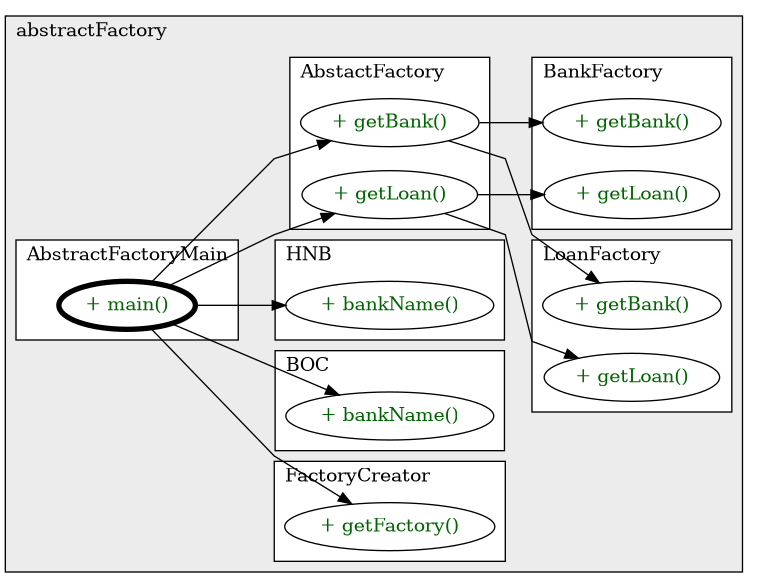 @startuml

/' diagram meta data start
config=CallConfiguration;
{
  "rootMethod": "abstractFactory.AbstractFactoryMain#main(String[])",
  "projectClassification": {
    "searchMode": "OpenProject", // OpenProject, AllProjects
    "includedProjects": "",
    "pathEndKeywords": "*.impl",
    "isClientPath": "",
    "isClientName": "",
    "isTestPath": "",
    "isTestName": "",
    "isMappingPath": "",
    "isMappingName": "",
    "isDataAccessPath": "",
    "isDataAccessName": "",
    "isDataStructurePath": "",
    "isDataStructureName": "",
    "isInterfaceStructuresPath": "",
    "isInterfaceStructuresName": "",
    "isEntryPointPath": "",
    "isEntryPointName": "",
    "treatFinalFieldsAsMandatory": false
  },
  "graphRestriction": {
    "classPackageExcludeFilter": "",
    "classPackageIncludeFilter": "",
    "classNameExcludeFilter": "",
    "classNameIncludeFilter": "",
    "methodNameExcludeFilter": "",
    "methodNameIncludeFilter": "",
    "removeByInheritance": "", // inheritance/annotation based filtering is done in a second step
    "removeByAnnotation": "",
    "removeByClassPackage": "", // cleanup the graph after inheritance/annotation based filtering is done
    "removeByClassName": "",
    "cutMappings": false,
    "cutEnum": true,
    "cutTests": true,
    "cutClient": true,
    "cutDataAccess": true,
    "cutInterfaceStructures": true,
    "cutDataStructures": true,
    "cutGetterAndSetter": true,
    "cutConstructors": true
  },
  "graphTraversal": {
    "forwardDepth": 3,
    "backwardDepth": 3,
    "classPackageExcludeFilter": "",
    "classPackageIncludeFilter": "",
    "classNameExcludeFilter": "",
    "classNameIncludeFilter": "",
    "methodNameExcludeFilter": "",
    "methodNameIncludeFilter": "",
    "hideMappings": false,
    "hideDataStructures": false,
    "hidePrivateMethods": true,
    "hideInterfaceCalls": true, // indirection: implementation -> interface (is hidden) -> implementation
    "onlyShowApplicationEntryPoints": false, // root node is included
    "useMethodCallsForStructureDiagram": "ForwardOnly" // ForwardOnly, BothDirections, No
  },
  "details": {
    "aggregation": "GroupByClass", // ByClass, GroupByClass, None
    "showMethodParametersTypes": false,
    "showMethodParametersNames": false,
    "showMethodReturnType": false,
    "showPackageLevels": 2,
    "showCallOrder": false,
    "edgeMode": "MethodsOnly", // TypesOnly, MethodsOnly, TypesAndMethods, MethodsAndDirectTypeUsage
    "showDetailedClassStructure": false
  },
  "rootClass": "abstractFactory.AbstractFactoryMain",
  "extensionCallbackMethod": "" // qualified.class.name#methodName - signature: public static String method(String)
}
diagram meta data end '/



digraph g {
    rankdir="LR"
    splines=polyline
    

'nodes 
subgraph cluster_1934373240 { 
   	label=abstractFactory
	labeljust=l
	fillcolor="#ececec"
	style=filled
   
   subgraph cluster_1065962459 { 
   	label=AbstractFactoryMain
	labeljust=l
	fillcolor=white
	style=filled
   
   AbstractFactoryMain1934373240XXXmain1859653459[
	label="+ main()"
	style=filled
	fillcolor=white
	tooltip="AbstractFactoryMain

null"
	penwidth=4
	fontcolor=darkgreen
];
} 

subgraph cluster_1303987192 { 
   	label=FactoryCreator
	labeljust=l
	fillcolor=white
	style=filled
   
   FactoryCreator1934373240XXXgetFactory1808118735[
	label="+ getFactory()"
	style=filled
	fillcolor=white
	tooltip="FactoryCreator

null"
	fontcolor=darkgreen
];
} 

subgraph cluster_1316604044 { 
   	label=LoanFactory
	labeljust=l
	fillcolor=white
	style=filled
   
   LoanFactory1934373240XXXgetBank1808118735[
	label="+ getBank()"
	style=filled
	fillcolor=white
	tooltip="LoanFactory

null"
	fontcolor=darkgreen
];

LoanFactory1934373240XXXgetLoan1799740042[
	label="+ getLoan()"
	style=filled
	fillcolor=white
	tooltip="LoanFactory

null"
	fontcolor=darkgreen
];
} 

subgraph cluster_1504654640 { 
   	label=BOC
	labeljust=l
	fillcolor=white
	style=filled
   
   BOC1934373240XXXbankName0[
	label="+ bankName()"
	style=filled
	fillcolor=white
	tooltip="BOC

null"
	fontcolor=darkgreen
];
} 

subgraph cluster_1504660374 { 
   	label=HNB
	labeljust=l
	fillcolor=white
	style=filled
   
   HNB1934373240XXXbankName0[
	label="+ bankName()"
	style=filled
	fillcolor=white
	tooltip="HNB

null"
	fontcolor=darkgreen
];
} 

subgraph cluster_549406752 { 
   	label=AbstactFactory
	labeljust=l
	fillcolor=white
	style=filled
   
   AbstactFactory1934373240XXXgetBank1808118735[
	label="+ getBank()"
	style=filled
	fillcolor=white
	tooltip="AbstactFactory

null"
	fontcolor=darkgreen
];

AbstactFactory1934373240XXXgetLoan1799740042[
	label="+ getLoan()"
	style=filled
	fillcolor=white
	tooltip="AbstactFactory

null"
	fontcolor=darkgreen
];
} 

subgraph cluster_731305816 { 
   	label=BankFactory
	labeljust=l
	fillcolor=white
	style=filled
   
   BankFactory1934373240XXXgetBank1808118735[
	label="+ getBank()"
	style=filled
	fillcolor=white
	tooltip="BankFactory

null"
	fontcolor=darkgreen
];

BankFactory1934373240XXXgetLoan1799740042[
	label="+ getLoan()"
	style=filled
	fillcolor=white
	tooltip="BankFactory

null"
	fontcolor=darkgreen
];
} 
} 

'edges    
AbstactFactory1934373240XXXgetBank1808118735 -> BankFactory1934373240XXXgetBank1808118735;
AbstactFactory1934373240XXXgetBank1808118735 -> LoanFactory1934373240XXXgetBank1808118735;
AbstactFactory1934373240XXXgetLoan1799740042 -> BankFactory1934373240XXXgetLoan1799740042;
AbstactFactory1934373240XXXgetLoan1799740042 -> LoanFactory1934373240XXXgetLoan1799740042;
AbstractFactoryMain1934373240XXXmain1859653459 -> AbstactFactory1934373240XXXgetBank1808118735;
AbstractFactoryMain1934373240XXXmain1859653459 -> AbstactFactory1934373240XXXgetLoan1799740042;
AbstractFactoryMain1934373240XXXmain1859653459 -> BOC1934373240XXXbankName0;
AbstractFactoryMain1934373240XXXmain1859653459 -> FactoryCreator1934373240XXXgetFactory1808118735;
AbstractFactoryMain1934373240XXXmain1859653459 -> HNB1934373240XXXbankName0;
    
}
@enduml
